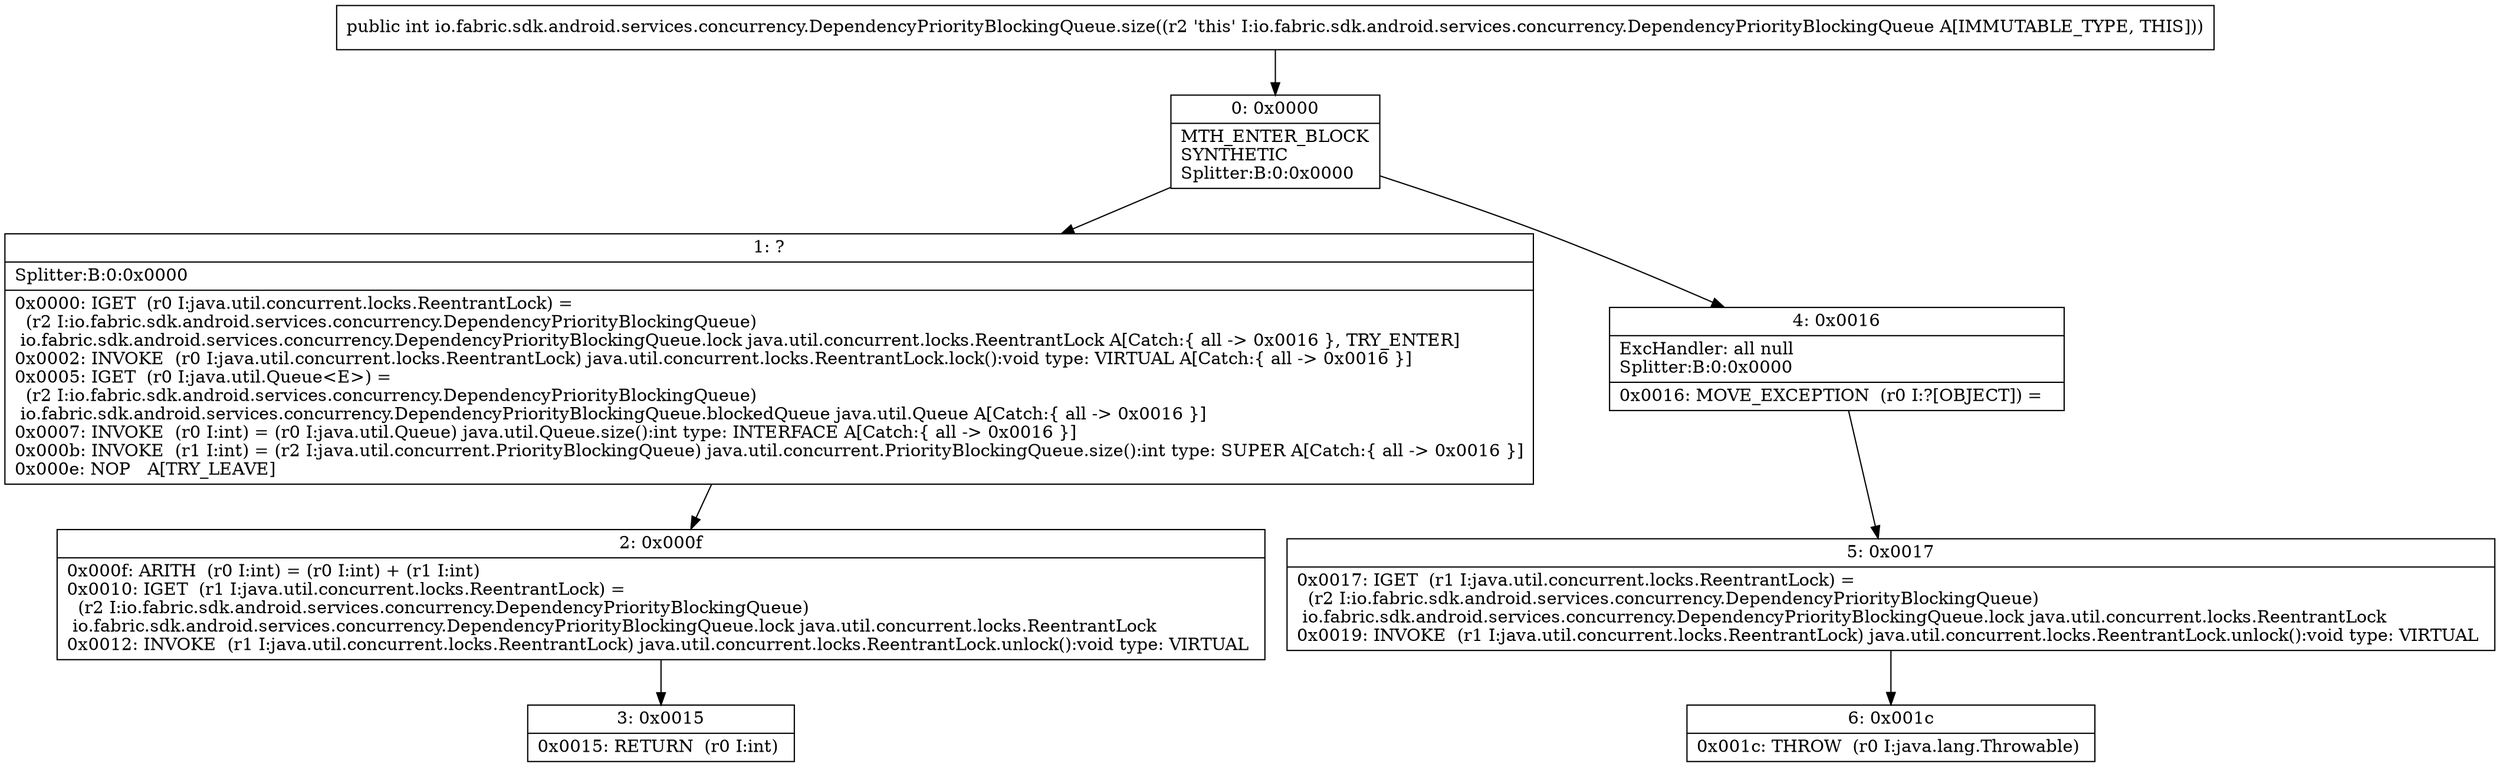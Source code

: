 digraph "CFG forio.fabric.sdk.android.services.concurrency.DependencyPriorityBlockingQueue.size()I" {
Node_0 [shape=record,label="{0\:\ 0x0000|MTH_ENTER_BLOCK\lSYNTHETIC\lSplitter:B:0:0x0000\l}"];
Node_1 [shape=record,label="{1\:\ ?|Splitter:B:0:0x0000\l|0x0000: IGET  (r0 I:java.util.concurrent.locks.ReentrantLock) = \l  (r2 I:io.fabric.sdk.android.services.concurrency.DependencyPriorityBlockingQueue)\l io.fabric.sdk.android.services.concurrency.DependencyPriorityBlockingQueue.lock java.util.concurrent.locks.ReentrantLock A[Catch:\{ all \-\> 0x0016 \}, TRY_ENTER]\l0x0002: INVOKE  (r0 I:java.util.concurrent.locks.ReentrantLock) java.util.concurrent.locks.ReentrantLock.lock():void type: VIRTUAL A[Catch:\{ all \-\> 0x0016 \}]\l0x0005: IGET  (r0 I:java.util.Queue\<E\>) = \l  (r2 I:io.fabric.sdk.android.services.concurrency.DependencyPriorityBlockingQueue)\l io.fabric.sdk.android.services.concurrency.DependencyPriorityBlockingQueue.blockedQueue java.util.Queue A[Catch:\{ all \-\> 0x0016 \}]\l0x0007: INVOKE  (r0 I:int) = (r0 I:java.util.Queue) java.util.Queue.size():int type: INTERFACE A[Catch:\{ all \-\> 0x0016 \}]\l0x000b: INVOKE  (r1 I:int) = (r2 I:java.util.concurrent.PriorityBlockingQueue) java.util.concurrent.PriorityBlockingQueue.size():int type: SUPER A[Catch:\{ all \-\> 0x0016 \}]\l0x000e: NOP   A[TRY_LEAVE]\l}"];
Node_2 [shape=record,label="{2\:\ 0x000f|0x000f: ARITH  (r0 I:int) = (r0 I:int) + (r1 I:int) \l0x0010: IGET  (r1 I:java.util.concurrent.locks.ReentrantLock) = \l  (r2 I:io.fabric.sdk.android.services.concurrency.DependencyPriorityBlockingQueue)\l io.fabric.sdk.android.services.concurrency.DependencyPriorityBlockingQueue.lock java.util.concurrent.locks.ReentrantLock \l0x0012: INVOKE  (r1 I:java.util.concurrent.locks.ReentrantLock) java.util.concurrent.locks.ReentrantLock.unlock():void type: VIRTUAL \l}"];
Node_3 [shape=record,label="{3\:\ 0x0015|0x0015: RETURN  (r0 I:int) \l}"];
Node_4 [shape=record,label="{4\:\ 0x0016|ExcHandler: all null\lSplitter:B:0:0x0000\l|0x0016: MOVE_EXCEPTION  (r0 I:?[OBJECT]) =  \l}"];
Node_5 [shape=record,label="{5\:\ 0x0017|0x0017: IGET  (r1 I:java.util.concurrent.locks.ReentrantLock) = \l  (r2 I:io.fabric.sdk.android.services.concurrency.DependencyPriorityBlockingQueue)\l io.fabric.sdk.android.services.concurrency.DependencyPriorityBlockingQueue.lock java.util.concurrent.locks.ReentrantLock \l0x0019: INVOKE  (r1 I:java.util.concurrent.locks.ReentrantLock) java.util.concurrent.locks.ReentrantLock.unlock():void type: VIRTUAL \l}"];
Node_6 [shape=record,label="{6\:\ 0x001c|0x001c: THROW  (r0 I:java.lang.Throwable) \l}"];
MethodNode[shape=record,label="{public int io.fabric.sdk.android.services.concurrency.DependencyPriorityBlockingQueue.size((r2 'this' I:io.fabric.sdk.android.services.concurrency.DependencyPriorityBlockingQueue A[IMMUTABLE_TYPE, THIS])) }"];
MethodNode -> Node_0;
Node_0 -> Node_1;
Node_0 -> Node_4;
Node_1 -> Node_2;
Node_2 -> Node_3;
Node_4 -> Node_5;
Node_5 -> Node_6;
}

